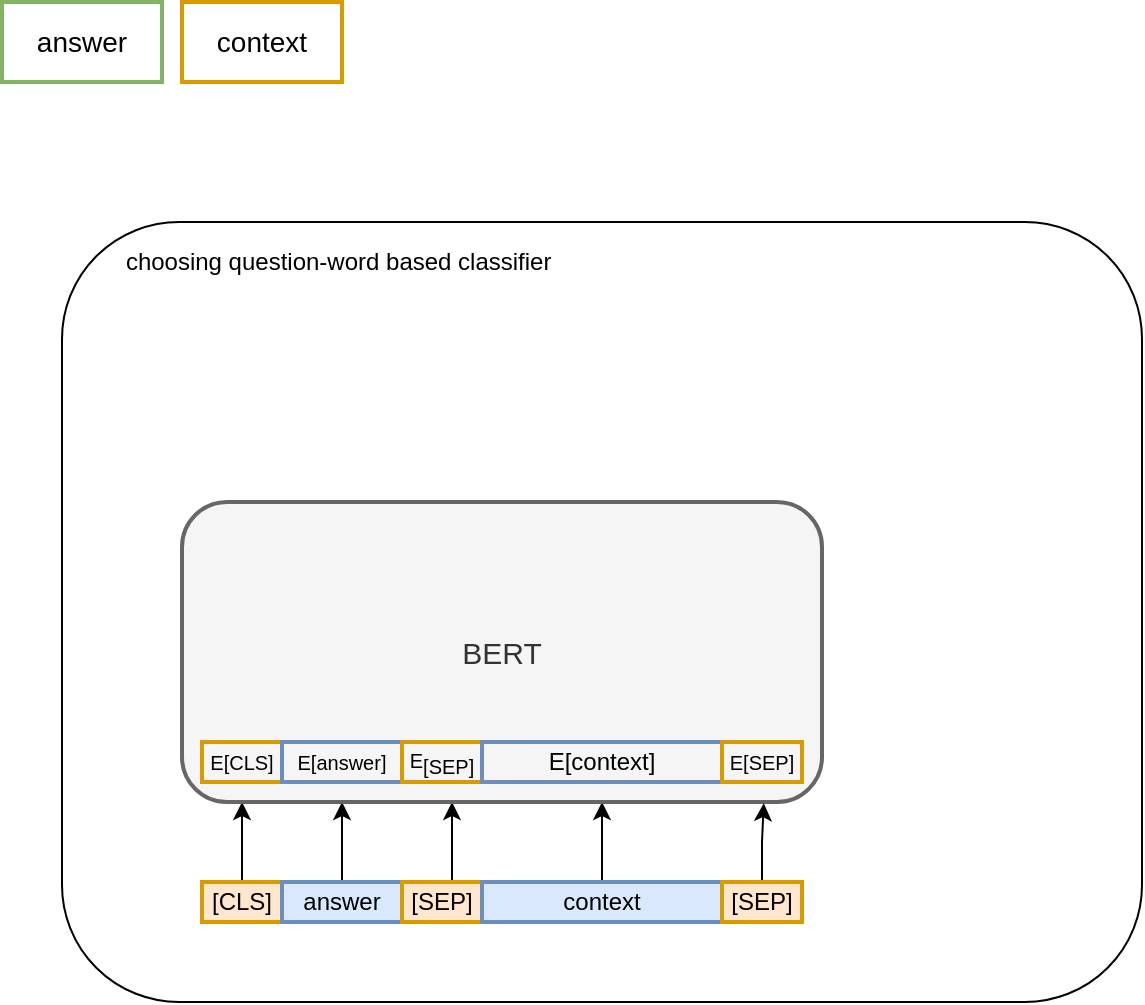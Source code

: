 <mxfile version="14.9.3" type="github">
  <diagram id="JeDrGCUuUXFOTuvssCg1" name="Page-1">
    <mxGraphModel dx="781" dy="476" grid="1" gridSize="10" guides="1" tooltips="1" connect="1" arrows="1" fold="1" page="1" pageScale="1" pageWidth="827" pageHeight="1169" math="0" shadow="0">
      <root>
        <mxCell id="0" />
        <mxCell id="1" parent="0" />
        <mxCell id="9Ihufr4luqPIJCAnLPml-1" value="&lt;font style=&quot;font-size: 14px&quot;&gt;context&lt;/font&gt;" style="rounded=0;whiteSpace=wrap;html=1;strokeColor=#d79b00;fillColor=none;strokeWidth=2;" vertex="1" parent="1">
          <mxGeometry x="110" y="20" width="80" height="40" as="geometry" />
        </mxCell>
        <mxCell id="9Ihufr4luqPIJCAnLPml-2" value="&lt;font style=&quot;font-size: 14px&quot;&gt;answer&lt;/font&gt;" style="rounded=0;whiteSpace=wrap;html=1;strokeColor=#82b366;fillColor=none;strokeWidth=2;" vertex="1" parent="1">
          <mxGeometry x="20" y="20" width="80" height="40" as="geometry" />
        </mxCell>
        <mxCell id="9Ihufr4luqPIJCAnLPml-34" value="&#xa;&#xa;&lt;font style=&quot;color: rgb(0, 0, 0); font-family: helvetica; font-size: 10px; font-style: normal; font-weight: 400; letter-spacing: normal; text-align: center; text-indent: 0px; text-transform: none; word-spacing: 0px; background-color: rgb(248, 249, 250);&quot;&gt;E&lt;/font&gt;&lt;sub style=&quot;color: rgb(0, 0, 0); font-family: helvetica; font-style: normal; font-weight: 400; letter-spacing: normal; text-align: center; text-indent: 0px; text-transform: none; word-spacing: 0px; background-color: rgb(248, 249, 250);&quot;&gt;[ANS]&lt;/sub&gt;&#xa;&#xa;" style="rounded=1;whiteSpace=wrap;html=1;strokeColor=#000000;strokeWidth=1;fillColor=none;" vertex="1" parent="1">
          <mxGeometry x="50" y="130" width="540" height="390" as="geometry" />
        </mxCell>
        <mxCell id="9Ihufr4luqPIJCAnLPml-35" value="choosing question-word based classifier&amp;nbsp;" style="text;html=1;strokeColor=none;fillColor=none;align=center;verticalAlign=middle;whiteSpace=wrap;rounded=0;" vertex="1" parent="1">
          <mxGeometry x="80" y="140" width="220" height="20" as="geometry" />
        </mxCell>
        <mxCell id="9Ihufr4luqPIJCAnLPml-55" value="" style="edgeStyle=orthogonalEdgeStyle;rounded=0;orthogonalLoop=1;jettySize=auto;html=1;" edge="1" parent="1" source="9Ihufr4luqPIJCAnLPml-42" target="9Ihufr4luqPIJCAnLPml-48">
          <mxGeometry relative="1" as="geometry">
            <Array as="points">
              <mxPoint x="140" y="430" />
              <mxPoint x="140" y="430" />
            </Array>
          </mxGeometry>
        </mxCell>
        <mxCell id="9Ihufr4luqPIJCAnLPml-42" value="[CLS]" style="rounded=0;whiteSpace=wrap;html=1;strokeWidth=2;strokeColor=#d79b00;fillColor=#ffe6cc;" vertex="1" parent="1">
          <mxGeometry x="120" y="460" width="40" height="20" as="geometry" />
        </mxCell>
        <mxCell id="9Ihufr4luqPIJCAnLPml-52" value="" style="edgeStyle=orthogonalEdgeStyle;rounded=0;orthogonalLoop=1;jettySize=auto;html=1;" edge="1" parent="1" source="9Ihufr4luqPIJCAnLPml-44" target="9Ihufr4luqPIJCAnLPml-48">
          <mxGeometry relative="1" as="geometry">
            <Array as="points">
              <mxPoint x="190" y="440" />
              <mxPoint x="190" y="440" />
            </Array>
          </mxGeometry>
        </mxCell>
        <mxCell id="9Ihufr4luqPIJCAnLPml-44" value="answer" style="rounded=0;whiteSpace=wrap;html=1;strokeColor=#6c8ebf;strokeWidth=2;fillColor=#dae8fc;" vertex="1" parent="1">
          <mxGeometry x="160" y="460" width="60" height="20" as="geometry" />
        </mxCell>
        <mxCell id="9Ihufr4luqPIJCAnLPml-51" value="" style="edgeStyle=orthogonalEdgeStyle;rounded=0;orthogonalLoop=1;jettySize=auto;html=1;" edge="1" parent="1" source="9Ihufr4luqPIJCAnLPml-46" target="9Ihufr4luqPIJCAnLPml-48">
          <mxGeometry relative="1" as="geometry">
            <Array as="points">
              <mxPoint x="245" y="450" />
              <mxPoint x="245" y="450" />
            </Array>
          </mxGeometry>
        </mxCell>
        <mxCell id="9Ihufr4luqPIJCAnLPml-46" value="[SEP]" style="rounded=0;whiteSpace=wrap;html=1;strokeWidth=2;strokeColor=#d79b00;fillColor=#ffe6cc;" vertex="1" parent="1">
          <mxGeometry x="220" y="460" width="40" height="20" as="geometry" />
        </mxCell>
        <mxCell id="9Ihufr4luqPIJCAnLPml-53" value="" style="edgeStyle=orthogonalEdgeStyle;rounded=0;orthogonalLoop=1;jettySize=auto;html=1;" edge="1" parent="1" source="9Ihufr4luqPIJCAnLPml-47" target="9Ihufr4luqPIJCAnLPml-48">
          <mxGeometry relative="1" as="geometry">
            <Array as="points">
              <mxPoint x="335" y="420" />
              <mxPoint x="335" y="420" />
            </Array>
          </mxGeometry>
        </mxCell>
        <mxCell id="9Ihufr4luqPIJCAnLPml-47" value="context" style="rounded=0;whiteSpace=wrap;html=1;strokeColor=#6c8ebf;strokeWidth=2;fillColor=#dae8fc;" vertex="1" parent="1">
          <mxGeometry x="260" y="460" width="120" height="20" as="geometry" />
        </mxCell>
        <mxCell id="9Ihufr4luqPIJCAnLPml-48" value="&lt;font style=&quot;font-size: 15px&quot;&gt;BERT&lt;/font&gt;" style="rounded=1;whiteSpace=wrap;html=1;strokeColor=#666666;strokeWidth=2;fillColor=#f5f5f5;fontColor=#333333;" vertex="1" parent="1">
          <mxGeometry x="110" y="270" width="320" height="150" as="geometry" />
        </mxCell>
        <mxCell id="9Ihufr4luqPIJCAnLPml-56" value="&lt;span style=&quot;font-size: 10px&quot;&gt;E[CLS]&lt;/span&gt;" style="rounded=0;whiteSpace=wrap;html=1;strokeWidth=2;strokeColor=#d79b00;fillColor=none;" vertex="1" parent="1">
          <mxGeometry x="120" y="390" width="40" height="20" as="geometry" />
        </mxCell>
        <mxCell id="9Ihufr4luqPIJCAnLPml-57" value="&lt;span style=&quot;font-size: 10px&quot;&gt;E[answer]&lt;/span&gt;" style="rounded=0;whiteSpace=wrap;html=1;strokeColor=#6c8ebf;strokeWidth=2;fontSize=9;fillColor=none;" vertex="1" parent="1">
          <mxGeometry x="160" y="390" width="60" height="20" as="geometry" />
        </mxCell>
        <mxCell id="9Ihufr4luqPIJCAnLPml-60" value="&lt;font style=&quot;font-size: 10px&quot;&gt;&lt;font style=&quot;font-size: 10px&quot;&gt;E&lt;/font&gt;&lt;sub style=&quot;font-size: 10px&quot;&gt;[SEP]&lt;/sub&gt;&lt;/font&gt;" style="rounded=0;whiteSpace=wrap;html=1;strokeWidth=2;strokeColor=#d79b00;fillColor=none;" vertex="1" parent="1">
          <mxGeometry x="220" y="390" width="40" height="20" as="geometry" />
        </mxCell>
        <mxCell id="9Ihufr4luqPIJCAnLPml-61" value="E[context]" style="rounded=0;whiteSpace=wrap;html=1;strokeColor=#6c8ebf;strokeWidth=2;fillColor=none;" vertex="1" parent="1">
          <mxGeometry x="260" y="390" width="120" height="20" as="geometry" />
        </mxCell>
        <mxCell id="9Ihufr4luqPIJCAnLPml-68" value="" style="edgeStyle=orthogonalEdgeStyle;rounded=0;orthogonalLoop=1;jettySize=auto;html=1;fontSize=9;endSize=6;entryX=0.909;entryY=1.004;entryDx=0;entryDy=0;entryPerimeter=0;" edge="1" parent="1" source="9Ihufr4luqPIJCAnLPml-62" target="9Ihufr4luqPIJCAnLPml-48">
          <mxGeometry relative="1" as="geometry">
            <Array as="points" />
          </mxGeometry>
        </mxCell>
        <mxCell id="9Ihufr4luqPIJCAnLPml-62" value="[SEP]" style="rounded=0;whiteSpace=wrap;html=1;strokeWidth=2;strokeColor=#d79b00;fillColor=#ffe6cc;" vertex="1" parent="1">
          <mxGeometry x="380" y="460" width="40" height="20" as="geometry" />
        </mxCell>
        <mxCell id="9Ihufr4luqPIJCAnLPml-63" value="&lt;span style=&quot;font-size: 10px&quot;&gt;E[SEP]&lt;/span&gt;" style="rounded=0;whiteSpace=wrap;html=1;strokeWidth=2;strokeColor=#d79b00;fillColor=none;" vertex="1" parent="1">
          <mxGeometry x="380" y="390" width="40" height="20" as="geometry" />
        </mxCell>
      </root>
    </mxGraphModel>
  </diagram>
</mxfile>
